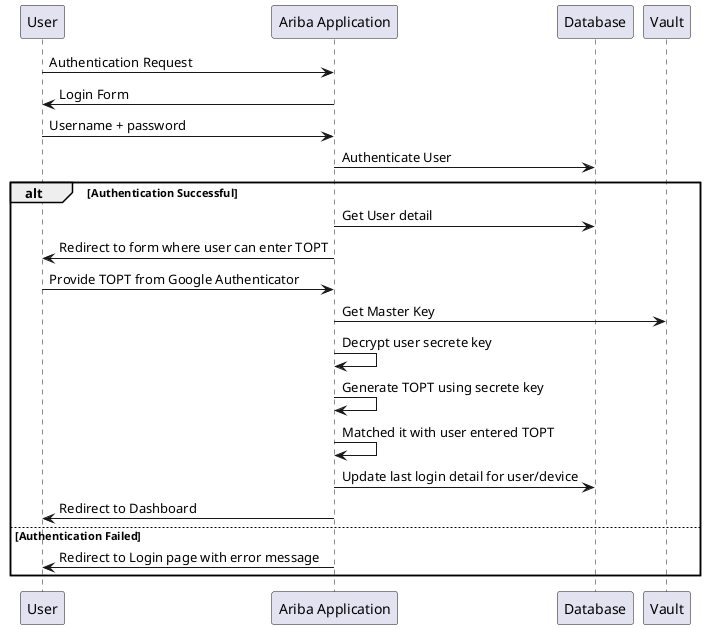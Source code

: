 @startuml
User -> "Ariba Application": Authentication Request
"Ariba Application" -> User: Login Form

User -> "Ariba Application": Username + password
"Ariba Application"-> Database: Authenticate User

alt Authentication Successful
    "Ariba Application"->Database: Get User detail
    "Ariba Application" -> User: Redirect to form where user can enter TOPT
    User -> "Ariba Application": Provide TOPT from Google Authenticator
    "Ariba Application"-> "Vault": Get Master Key
    "Ariba Application"->"Ariba Application": Decrypt user secrete key
    "Ariba Application"->"Ariba Application": Generate TOPT using secrete key
    "Ariba Application"->"Ariba Application": Matched it with user entered TOPT
    "Ariba Application"-> Database: Update last login detail for user/device
    "Ariba Application"-> User: Redirect to Dashboard
else Authentication Failed
    "Ariba Application"-> User: Redirect to Login page with error message
end


@enduml